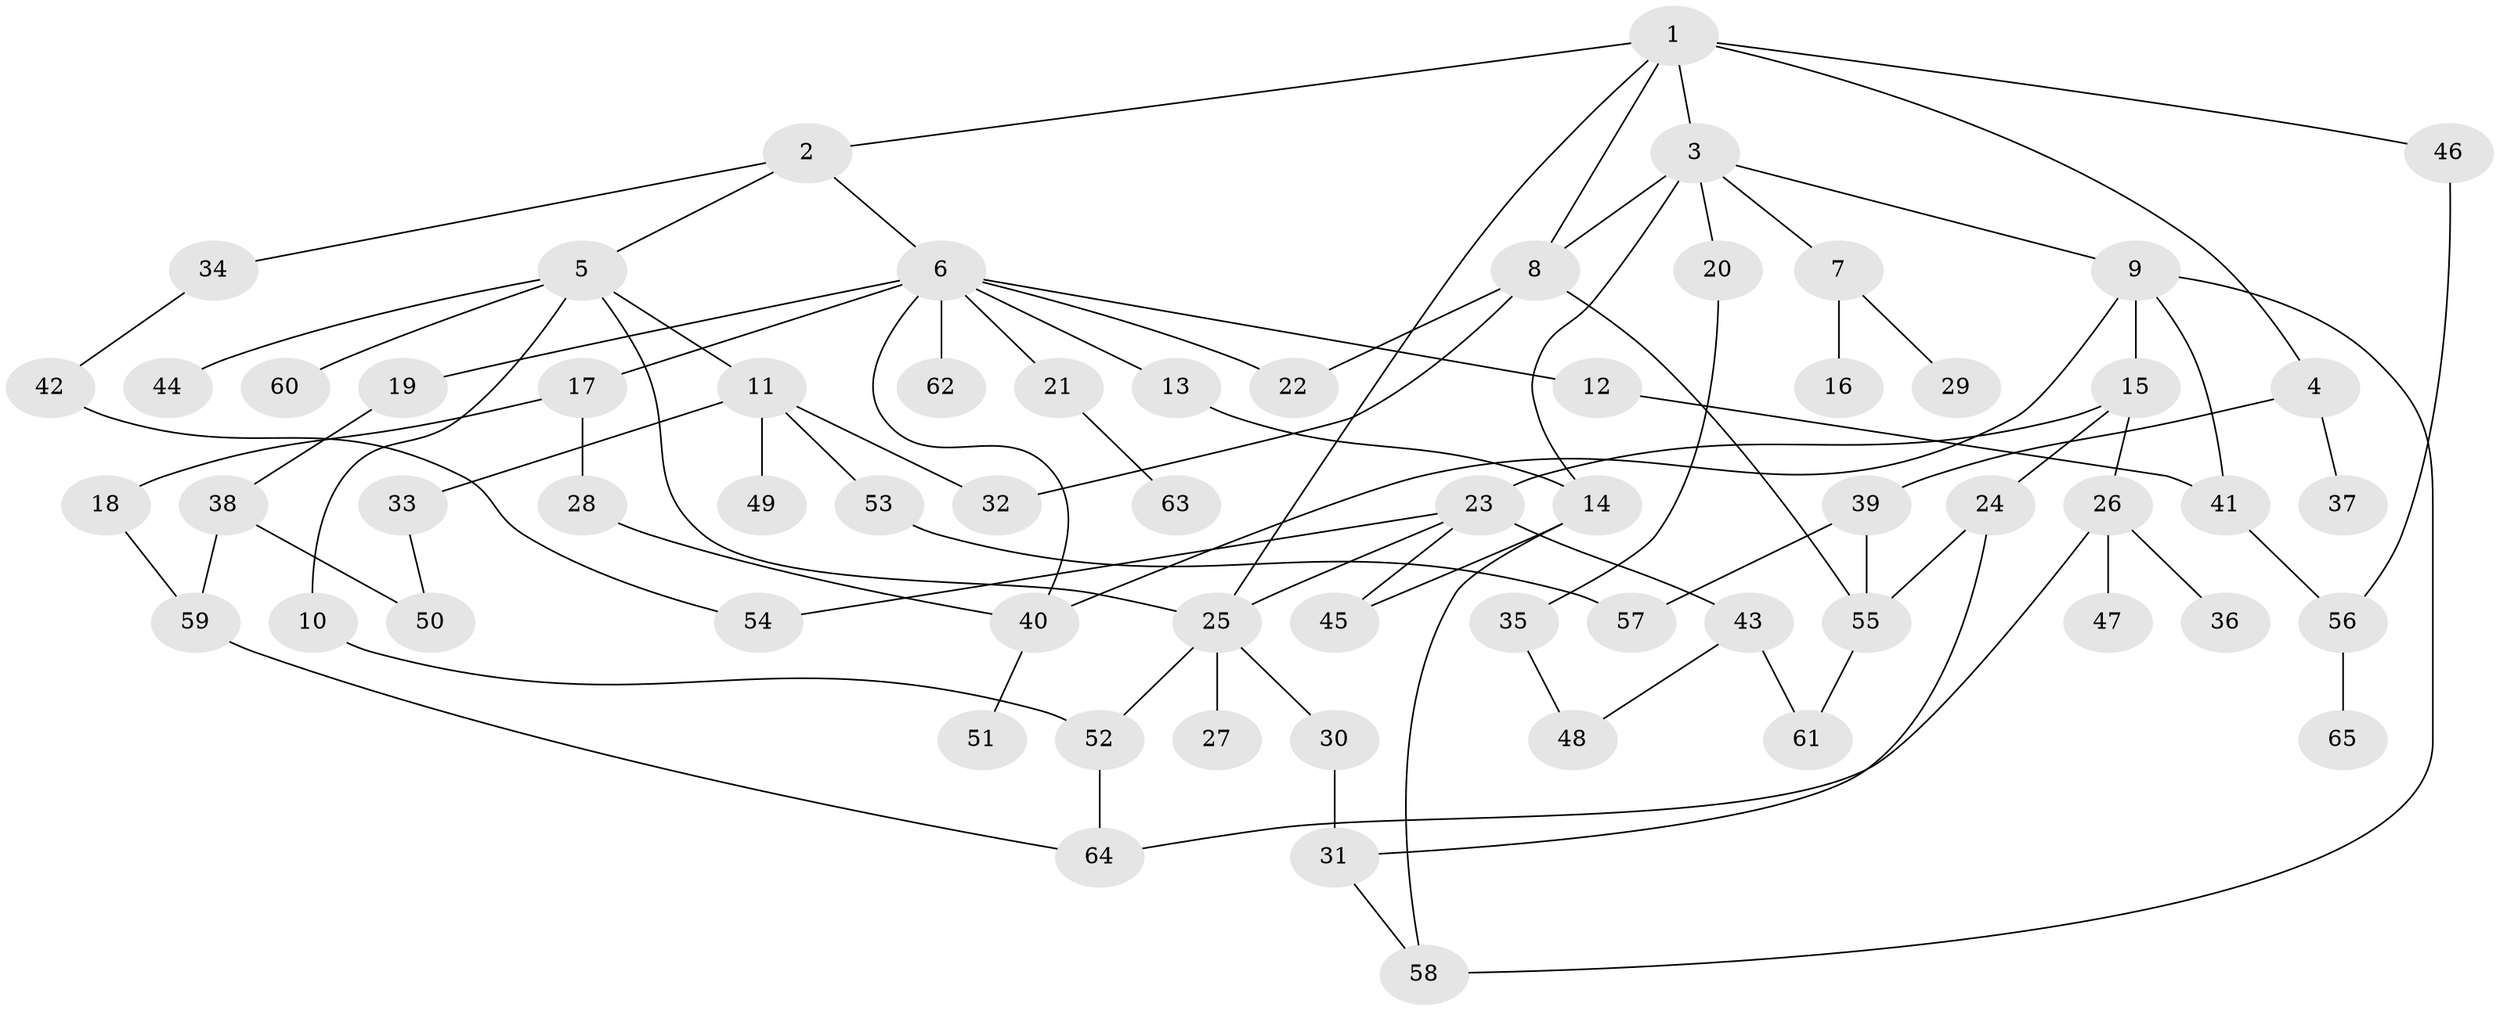 // Generated by graph-tools (version 1.1) at 2025/49/03/09/25 03:49:21]
// undirected, 65 vertices, 89 edges
graph export_dot {
graph [start="1"]
  node [color=gray90,style=filled];
  1;
  2;
  3;
  4;
  5;
  6;
  7;
  8;
  9;
  10;
  11;
  12;
  13;
  14;
  15;
  16;
  17;
  18;
  19;
  20;
  21;
  22;
  23;
  24;
  25;
  26;
  27;
  28;
  29;
  30;
  31;
  32;
  33;
  34;
  35;
  36;
  37;
  38;
  39;
  40;
  41;
  42;
  43;
  44;
  45;
  46;
  47;
  48;
  49;
  50;
  51;
  52;
  53;
  54;
  55;
  56;
  57;
  58;
  59;
  60;
  61;
  62;
  63;
  64;
  65;
  1 -- 2;
  1 -- 3;
  1 -- 4;
  1 -- 8;
  1 -- 46;
  1 -- 25;
  2 -- 5;
  2 -- 6;
  2 -- 34;
  3 -- 7;
  3 -- 9;
  3 -- 20;
  3 -- 14;
  3 -- 8;
  4 -- 37;
  4 -- 39;
  5 -- 10;
  5 -- 11;
  5 -- 44;
  5 -- 60;
  5 -- 25;
  6 -- 12;
  6 -- 13;
  6 -- 17;
  6 -- 19;
  6 -- 21;
  6 -- 62;
  6 -- 22;
  6 -- 40;
  7 -- 16;
  7 -- 29;
  8 -- 22;
  8 -- 55;
  8 -- 32;
  9 -- 15;
  9 -- 58;
  9 -- 41;
  9 -- 40;
  10 -- 52;
  11 -- 32;
  11 -- 33;
  11 -- 49;
  11 -- 53;
  12 -- 41;
  13 -- 14;
  14 -- 45;
  14 -- 58;
  15 -- 23;
  15 -- 24;
  15 -- 26;
  17 -- 18;
  17 -- 28;
  18 -- 59;
  19 -- 38;
  20 -- 35;
  21 -- 63;
  23 -- 25;
  23 -- 43;
  23 -- 54;
  23 -- 45;
  24 -- 31;
  24 -- 55;
  25 -- 27;
  25 -- 30;
  25 -- 52;
  26 -- 36;
  26 -- 47;
  26 -- 64;
  28 -- 40;
  30 -- 31;
  31 -- 58;
  33 -- 50;
  34 -- 42;
  35 -- 48;
  38 -- 50;
  38 -- 59;
  39 -- 57;
  39 -- 55;
  40 -- 51;
  41 -- 56;
  42 -- 54;
  43 -- 48;
  43 -- 61;
  46 -- 56;
  52 -- 64;
  53 -- 57;
  55 -- 61;
  56 -- 65;
  59 -- 64;
}
